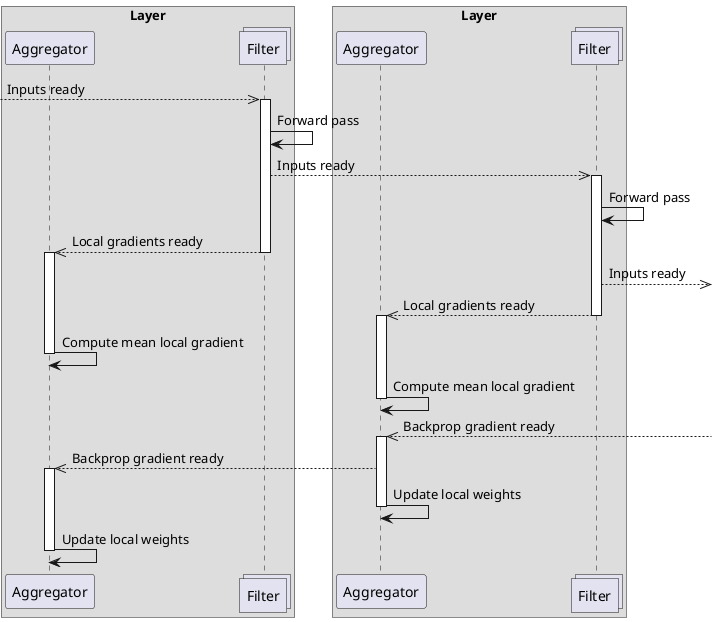 @startuml
'https://plantuml.com/sequence-diagram

box Layer
participant Aggregator as Aggregator1
collections Filter as Filter1
end box

box Layer
participant Aggregator as Aggregator2
collections Filter as Filter2
end box

-->> Filter1: Inputs ready
activate Filter1
Filter1 -> Filter1: Forward pass
Filter1 -->> Filter2: Inputs ready
activate Filter2
Filter2 -> Filter2: Forward pass

Filter1 -->> Aggregator1: Local gradients ready
deactivate Filter1
activate Aggregator1

Filter2 -->>: Inputs ready
Filter2 -->> Aggregator2: Local gradients ready
deactivate Filter2
activate Aggregator2

Aggregator1 -> Aggregator1: Compute mean local gradient
deactivate Aggregator1
Aggregator2 -> Aggregator2: Compute mean local gradient
deactivate Aggregator2
Aggregator2 <<--: Backprop gradient ready
activate Aggregator2
Aggregator2 -->> Aggregator1: Backprop gradient ready
activate Aggregator1
Aggregator2 -> Aggregator2: Update local weights
deactivate Aggregator2
Aggregator1 -> Aggregator1: Update local weights
deactivate Aggregator1

@enduml